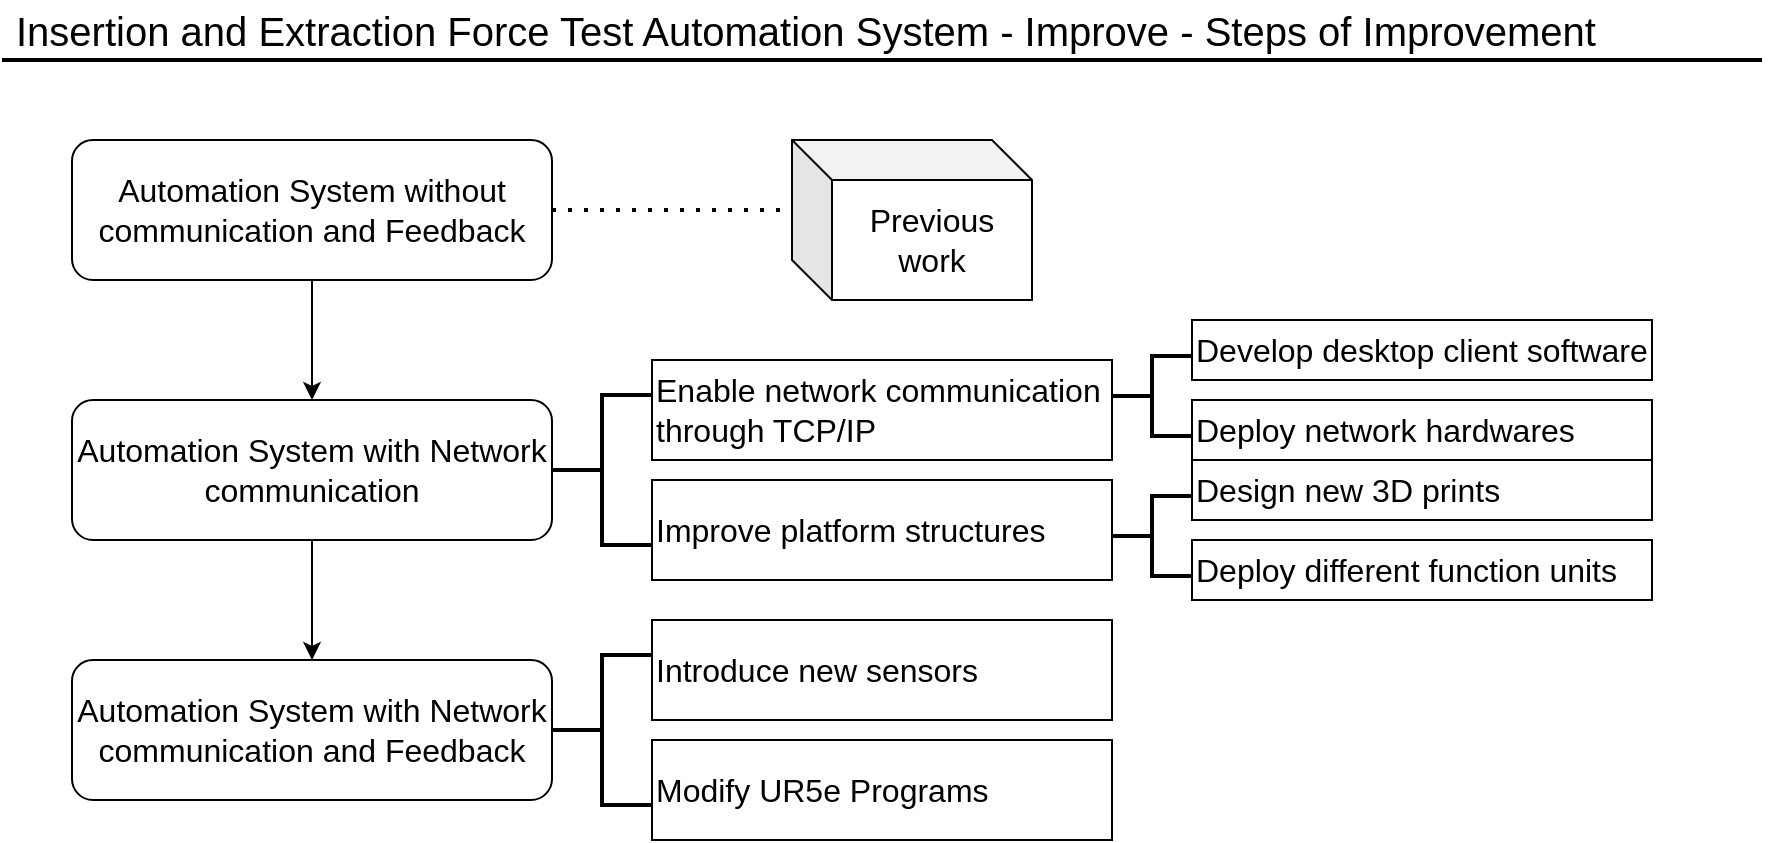 <mxfile version="13.10.3" type="github">
  <diagram id="PMe5xxfhS3sRr5Ko6-70" name="Page-1">
    <mxGraphModel dx="1422" dy="762" grid="1" gridSize="10" guides="1" tooltips="1" connect="1" arrows="1" fold="1" page="1" pageScale="1" pageWidth="1100" pageHeight="850" math="0" shadow="0">
      <root>
        <mxCell id="0" />
        <mxCell id="1" parent="0" />
        <mxCell id="1gteRvyBW2OjLupQvuVD-1" value="" style="endArrow=none;html=1;fontSize=12;strokeWidth=2;" edge="1" parent="1">
          <mxGeometry width="50" height="50" relative="1" as="geometry">
            <mxPoint x="5" y="40" as="sourcePoint" />
            <mxPoint x="885" y="40" as="targetPoint" />
          </mxGeometry>
        </mxCell>
        <mxCell id="1gteRvyBW2OjLupQvuVD-2" value="&lt;font style=&quot;font-size: 20px&quot;&gt;Insertion and Extraction Force Test Automation System - Improve - Steps of Improvement&lt;/font&gt;" style="text;html=1;strokeColor=none;fillColor=none;align=left;verticalAlign=middle;whiteSpace=wrap;rounded=0;" vertex="1" parent="1">
          <mxGeometry x="10" y="10" width="810" height="30" as="geometry" />
        </mxCell>
        <mxCell id="1gteRvyBW2OjLupQvuVD-5" style="edgeStyle=orthogonalEdgeStyle;rounded=0;orthogonalLoop=1;jettySize=auto;html=1;exitX=0.5;exitY=1;exitDx=0;exitDy=0;entryX=0.5;entryY=0;entryDx=0;entryDy=0;" edge="1" parent="1" source="1gteRvyBW2OjLupQvuVD-3" target="1gteRvyBW2OjLupQvuVD-4">
          <mxGeometry relative="1" as="geometry" />
        </mxCell>
        <mxCell id="1gteRvyBW2OjLupQvuVD-3" value="&lt;font style=&quot;font-size: 16px&quot;&gt;Automation System without communication and Feedback&lt;/font&gt;" style="rounded=1;whiteSpace=wrap;html=1;align=center;" vertex="1" parent="1">
          <mxGeometry x="40" y="80" width="240" height="70" as="geometry" />
        </mxCell>
        <mxCell id="1gteRvyBW2OjLupQvuVD-7" style="edgeStyle=orthogonalEdgeStyle;rounded=0;orthogonalLoop=1;jettySize=auto;html=1;exitX=0.5;exitY=1;exitDx=0;exitDy=0;entryX=0.5;entryY=0;entryDx=0;entryDy=0;" edge="1" parent="1" source="1gteRvyBW2OjLupQvuVD-4" target="1gteRvyBW2OjLupQvuVD-6">
          <mxGeometry relative="1" as="geometry" />
        </mxCell>
        <mxCell id="1gteRvyBW2OjLupQvuVD-4" value="&lt;font style=&quot;font-size: 16px&quot;&gt;Automation System with Network communication&lt;/font&gt;" style="rounded=1;whiteSpace=wrap;html=1;align=center;" vertex="1" parent="1">
          <mxGeometry x="40" y="210" width="240" height="70" as="geometry" />
        </mxCell>
        <mxCell id="1gteRvyBW2OjLupQvuVD-6" value="&lt;font style=&quot;font-size: 16px&quot;&gt;Automation System with Network communication and Feedback&lt;/font&gt;" style="rounded=1;whiteSpace=wrap;html=1;align=center;" vertex="1" parent="1">
          <mxGeometry x="40" y="340" width="240" height="70" as="geometry" />
        </mxCell>
        <mxCell id="1gteRvyBW2OjLupQvuVD-8" value="" style="endArrow=none;dashed=1;html=1;dashPattern=1 3;strokeWidth=2;exitX=1;exitY=0.5;exitDx=0;exitDy=0;" edge="1" parent="1" source="1gteRvyBW2OjLupQvuVD-3">
          <mxGeometry width="50" height="50" relative="1" as="geometry">
            <mxPoint x="400" y="280" as="sourcePoint" />
            <mxPoint x="400" y="115" as="targetPoint" />
          </mxGeometry>
        </mxCell>
        <mxCell id="1gteRvyBW2OjLupQvuVD-9" value="&lt;font style=&quot;font-size: 16px&quot;&gt;Previous work&lt;/font&gt;" style="shape=cube;whiteSpace=wrap;html=1;boundedLbl=1;backgroundOutline=1;darkOpacity=0.05;darkOpacity2=0.1;align=center;" vertex="1" parent="1">
          <mxGeometry x="400" y="80" width="120" height="80" as="geometry" />
        </mxCell>
        <mxCell id="1gteRvyBW2OjLupQvuVD-10" value="" style="strokeWidth=2;html=1;shape=mxgraph.flowchart.annotation_2;align=left;labelPosition=right;pointerEvents=1;" vertex="1" parent="1">
          <mxGeometry x="280" y="207.5" width="50" height="75" as="geometry" />
        </mxCell>
        <mxCell id="1gteRvyBW2OjLupQvuVD-11" value="&lt;span style=&quot;font-size: 16px&quot;&gt;Enable network communication through TCP/IP&lt;/span&gt;" style="rounded=0;whiteSpace=wrap;html=1;align=left;" vertex="1" parent="1">
          <mxGeometry x="330" y="190" width="230" height="50" as="geometry" />
        </mxCell>
        <mxCell id="1gteRvyBW2OjLupQvuVD-12" value="&lt;span style=&quot;font-size: 16px&quot;&gt;Develop desktop client software&lt;/span&gt;" style="rounded=0;whiteSpace=wrap;html=1;align=left;" vertex="1" parent="1">
          <mxGeometry x="600" y="170" width="230" height="30" as="geometry" />
        </mxCell>
        <mxCell id="1gteRvyBW2OjLupQvuVD-13" value="&lt;span style=&quot;font-size: 16px&quot;&gt;Deploy network hardwares&lt;/span&gt;" style="rounded=0;whiteSpace=wrap;html=1;align=left;" vertex="1" parent="1">
          <mxGeometry x="600" y="210" width="230" height="30" as="geometry" />
        </mxCell>
        <mxCell id="1gteRvyBW2OjLupQvuVD-15" value="" style="strokeWidth=2;html=1;shape=mxgraph.flowchart.annotation_2;align=left;labelPosition=right;pointerEvents=1;" vertex="1" parent="1">
          <mxGeometry x="560" y="188" width="40" height="40" as="geometry" />
        </mxCell>
        <mxCell id="1gteRvyBW2OjLupQvuVD-16" value="&lt;span style=&quot;font-size: 16px&quot;&gt;Improve platform structures&lt;/span&gt;" style="rounded=0;whiteSpace=wrap;html=1;align=left;" vertex="1" parent="1">
          <mxGeometry x="330" y="250" width="230" height="50" as="geometry" />
        </mxCell>
        <mxCell id="1gteRvyBW2OjLupQvuVD-17" value="&lt;span style=&quot;font-size: 16px&quot;&gt;Design new 3D prints&lt;/span&gt;" style="rounded=0;whiteSpace=wrap;html=1;align=left;" vertex="1" parent="1">
          <mxGeometry x="600" y="240" width="230" height="30" as="geometry" />
        </mxCell>
        <mxCell id="1gteRvyBW2OjLupQvuVD-18" value="&lt;span style=&quot;font-size: 16px&quot;&gt;Deploy different function units&lt;/span&gt;" style="rounded=0;whiteSpace=wrap;html=1;align=left;" vertex="1" parent="1">
          <mxGeometry x="600" y="280" width="230" height="30" as="geometry" />
        </mxCell>
        <mxCell id="1gteRvyBW2OjLupQvuVD-19" value="" style="strokeWidth=2;html=1;shape=mxgraph.flowchart.annotation_2;align=left;labelPosition=right;pointerEvents=1;" vertex="1" parent="1">
          <mxGeometry x="560" y="258" width="40" height="40" as="geometry" />
        </mxCell>
        <mxCell id="1gteRvyBW2OjLupQvuVD-20" value="" style="strokeWidth=2;html=1;shape=mxgraph.flowchart.annotation_2;align=left;labelPosition=right;pointerEvents=1;" vertex="1" parent="1">
          <mxGeometry x="280" y="337.5" width="50" height="75" as="geometry" />
        </mxCell>
        <mxCell id="1gteRvyBW2OjLupQvuVD-21" value="&lt;span style=&quot;font-size: 16px&quot;&gt;Introduce new sensors&lt;/span&gt;" style="rounded=0;whiteSpace=wrap;html=1;align=left;" vertex="1" parent="1">
          <mxGeometry x="330" y="320" width="230" height="50" as="geometry" />
        </mxCell>
        <mxCell id="1gteRvyBW2OjLupQvuVD-22" value="&lt;span style=&quot;font-size: 16px&quot;&gt;Modify UR5e Programs&lt;/span&gt;" style="rounded=0;whiteSpace=wrap;html=1;align=left;" vertex="1" parent="1">
          <mxGeometry x="330" y="380" width="230" height="50" as="geometry" />
        </mxCell>
      </root>
    </mxGraphModel>
  </diagram>
</mxfile>
